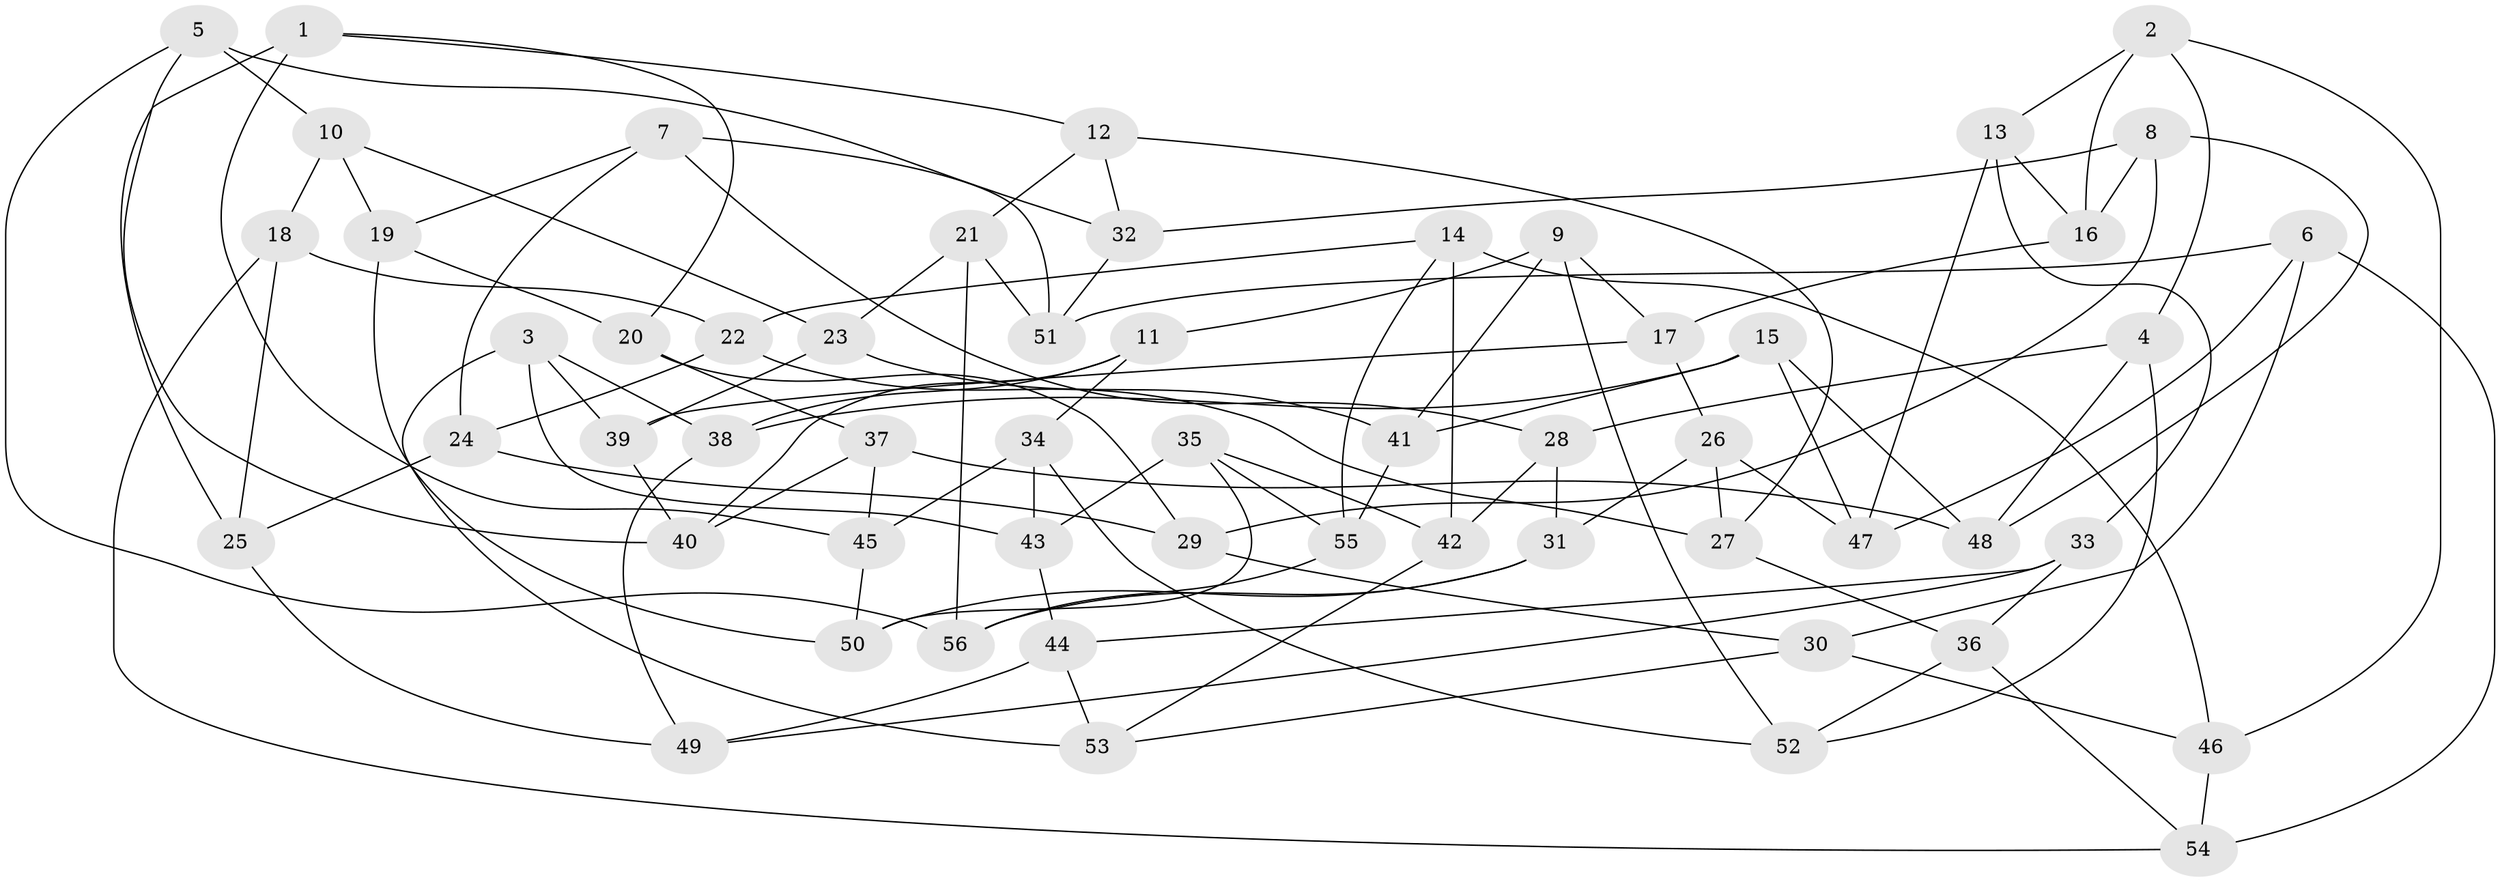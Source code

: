 // coarse degree distribution, {4: 0.717948717948718, 3: 0.02564102564102564, 5: 0.1282051282051282, 9: 0.02564102564102564, 2: 0.02564102564102564, 7: 0.02564102564102564, 6: 0.05128205128205128}
// Generated by graph-tools (version 1.1) at 2025/01/03/04/25 22:01:29]
// undirected, 56 vertices, 112 edges
graph export_dot {
graph [start="1"]
  node [color=gray90,style=filled];
  1;
  2;
  3;
  4;
  5;
  6;
  7;
  8;
  9;
  10;
  11;
  12;
  13;
  14;
  15;
  16;
  17;
  18;
  19;
  20;
  21;
  22;
  23;
  24;
  25;
  26;
  27;
  28;
  29;
  30;
  31;
  32;
  33;
  34;
  35;
  36;
  37;
  38;
  39;
  40;
  41;
  42;
  43;
  44;
  45;
  46;
  47;
  48;
  49;
  50;
  51;
  52;
  53;
  54;
  55;
  56;
  1 -- 20;
  1 -- 45;
  1 -- 25;
  1 -- 12;
  2 -- 46;
  2 -- 13;
  2 -- 4;
  2 -- 16;
  3 -- 43;
  3 -- 38;
  3 -- 39;
  3 -- 53;
  4 -- 28;
  4 -- 52;
  4 -- 48;
  5 -- 32;
  5 -- 40;
  5 -- 10;
  5 -- 56;
  6 -- 54;
  6 -- 51;
  6 -- 47;
  6 -- 30;
  7 -- 19;
  7 -- 24;
  7 -- 51;
  7 -- 28;
  8 -- 32;
  8 -- 29;
  8 -- 16;
  8 -- 48;
  9 -- 11;
  9 -- 41;
  9 -- 17;
  9 -- 52;
  10 -- 19;
  10 -- 23;
  10 -- 18;
  11 -- 38;
  11 -- 34;
  11 -- 40;
  12 -- 27;
  12 -- 21;
  12 -- 32;
  13 -- 47;
  13 -- 33;
  13 -- 16;
  14 -- 55;
  14 -- 22;
  14 -- 46;
  14 -- 42;
  15 -- 47;
  15 -- 41;
  15 -- 48;
  15 -- 38;
  16 -- 17;
  17 -- 39;
  17 -- 26;
  18 -- 54;
  18 -- 25;
  18 -- 22;
  19 -- 20;
  19 -- 50;
  20 -- 37;
  20 -- 29;
  21 -- 51;
  21 -- 23;
  21 -- 56;
  22 -- 24;
  22 -- 27;
  23 -- 41;
  23 -- 39;
  24 -- 25;
  24 -- 29;
  25 -- 49;
  26 -- 31;
  26 -- 47;
  26 -- 27;
  27 -- 36;
  28 -- 31;
  28 -- 42;
  29 -- 30;
  30 -- 46;
  30 -- 53;
  31 -- 50;
  31 -- 56;
  32 -- 51;
  33 -- 49;
  33 -- 44;
  33 -- 36;
  34 -- 52;
  34 -- 45;
  34 -- 43;
  35 -- 50;
  35 -- 55;
  35 -- 43;
  35 -- 42;
  36 -- 52;
  36 -- 54;
  37 -- 40;
  37 -- 45;
  37 -- 48;
  38 -- 49;
  39 -- 40;
  41 -- 55;
  42 -- 53;
  43 -- 44;
  44 -- 53;
  44 -- 49;
  45 -- 50;
  46 -- 54;
  55 -- 56;
}
